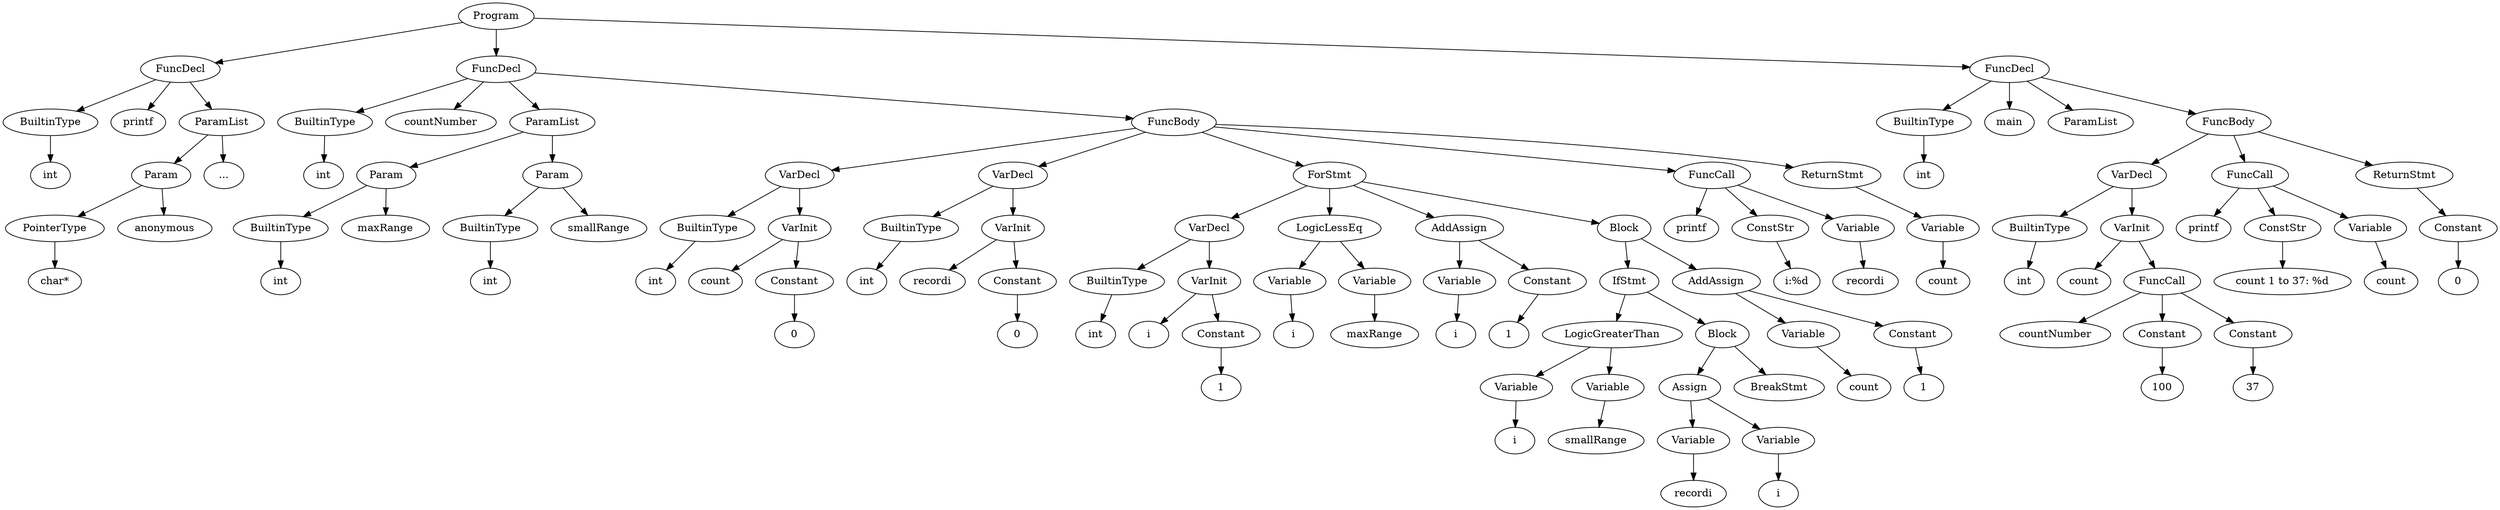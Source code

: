 digraph {
Program [label = Program]
Program -> FuncDecl_4788279536
FuncDecl_4788279536 [label = FuncDecl]
FuncDecl_4788279536 -> BuiltinType_4788279248
BuiltinType_4788279248 [label = BuiltinType]
"int_4788279248" [label = "int"]
BuiltinType_4788279248 -> "int_4788279248"
printf_4788279536[ label = printf]
FuncDecl_4788279536 -> printf_4788279536
FuncDecl_4788279536 -> ParamList_4788279488
ParamList_4788279488 [label = ParamList]
ParamList_4788279488 -> Param_4788279440
Param_4788279440 [label = Param]
Param_4788279440 -> PointerType_4788279376
PointerType_4788279376 [label = PointerType]
"char*_4788279376" [label = "char*"]
PointerType_4788279376 -> "char*_4788279376"
anonymous_4788279440 [label = anonymous]
Param_4788279440 -> anonymous_4788279440
"..._4788279488" [label = "..."]
ParamList_4788279488 -> "..._4788279488"
Program -> FuncDecl_4788282112
FuncDecl_4788282112 [label = FuncDecl]
FuncDecl_4788282112 -> BuiltinType_4788279600
BuiltinType_4788279600 [label = BuiltinType]
"int_4788279600" [label = "int"]
BuiltinType_4788279600 -> "int_4788279600"
countNumber_4788282112[ label = countNumber]
FuncDecl_4788282112 -> countNumber_4788282112
FuncDecl_4788282112 -> ParamList_4788279888
ParamList_4788279888 [label = ParamList]
ParamList_4788279888 -> Param_4788279840
Param_4788279840 [label = Param]
Param_4788279840 -> BuiltinType_4788279696
BuiltinType_4788279696 [label = BuiltinType]
"int_4788279696" [label = "int"]
BuiltinType_4788279696 -> "int_4788279696"
maxRange_4788279840 [label = maxRange]
Param_4788279840 -> maxRange_4788279840
ParamList_4788279888 -> Param_4788280032
Param_4788280032 [label = Param]
Param_4788280032 -> BuiltinType_4788279936
BuiltinType_4788279936 [label = BuiltinType]
"int_4788279936" [label = "int"]
BuiltinType_4788279936 -> "int_4788279936"
smallRange_4788280032 [label = smallRange]
Param_4788280032 -> smallRange_4788280032
FuncDecl_4788282112 -> FuncBody_4787822320
FuncBody_4787822320 [label = FuncBody]
FuncBody_4787822320 -> VarDecl_4788280128
VarDecl_4788280128 [label = VarDecl]
VarDecl_4788280128 -> BuiltinType_4788278800
BuiltinType_4788278800 [label = BuiltinType]
"int_4788278800" [label = "int"]
BuiltinType_4788278800 -> "int_4788278800"
VarDecl_4788280128 -> VarInit_4788280080
VarInit_4788280080 [label = VarInit]
count_4788280080 [label = count]
VarInit_4788280080 -> count_4788280080
VarInit_4788280080 -> Constant_4788278896
Constant_4788278896 [label = Constant]
int_4788278896 [label = "0"]
Constant_4788278896 -> int_4788278896
FuncBody_4787822320 -> VarDecl_4788280400
VarDecl_4788280400 [label = VarDecl]
VarDecl_4788280400 -> BuiltinType_4788280160
BuiltinType_4788280160 [label = BuiltinType]
"int_4788280160" [label = "int"]
BuiltinType_4788280160 -> "int_4788280160"
VarDecl_4788280400 -> VarInit_4788280320
VarInit_4788280320 [label = VarInit]
recordi_4788280320 [label = recordi]
VarInit_4788280320 -> recordi_4788280320
VarInit_4788280320 -> Constant_4788280256
Constant_4788280256 [label = Constant]
int_4788280256 [label = "0"]
Constant_4788280256 -> int_4788280256
FuncBody_4787822320 -> ForStmt_4788281600
ForStmt_4788281600 [label = ForStmt]
ForStmt_4788281600 -> VarDecl_4788280672
VarDecl_4788280672 [label = VarDecl]
VarDecl_4788280672 -> BuiltinType_4788280432
BuiltinType_4788280432 [label = BuiltinType]
"int_4788280432" [label = "int"]
BuiltinType_4788280432 -> "int_4788280432"
VarDecl_4788280672 -> VarInit_4788280592
VarInit_4788280592 [label = VarInit]
i_4788280592 [label = i]
VarInit_4788280592 -> i_4788280592
VarInit_4788280592 -> Constant_4788280528
Constant_4788280528 [label = Constant]
int_4788280528 [label = "1"]
Constant_4788280528 -> int_4788280528
ForStmt_4788281600 -> LogicLessEq_4788280832
LogicLessEq_4788280832 [label = LogicLessEq]
LogicLessEq_4788280832 -> Variable_4788280736
Variable_4788280736 [label = Variable]
i_4788280736 [label = i]
Variable_4788280736 -> i_4788280736
LogicLessEq_4788280832 -> Variable_4788280800
Variable_4788280800 [label = Variable]
maxRange_4788280800 [label = maxRange]
Variable_4788280800 -> maxRange_4788280800
ForStmt_4788281600 -> AddAssign_4788280992
AddAssign_4788280992 [label = AddAssign]
AddAssign_4788280992 -> Variable_4788280896
Variable_4788280896 [label = Variable]
i_4788280896 [label = i]
Variable_4788280896 -> i_4788280896
AddAssign_4788280992 -> Constant_4788280928
Constant_4788280928 [label = Constant]
int_4788280928 [label = "1"]
Constant_4788280928 -> int_4788280928
ForStmt_4788281600 -> Block_4788038240
Block_4788038240 [label = Block]
Block_4788038240 -> IfStmt_4788281440
IfStmt_4788281440 [label = IfStmt]
IfStmt_4788281440 -> LogicGreaterThan_4788281184
LogicGreaterThan_4788281184 [label = LogicGreaterThan]
LogicGreaterThan_4788281184 -> Variable_4788281088
Variable_4788281088 [label = Variable]
i_4788281088 [label = i]
Variable_4788281088 -> i_4788281088
LogicGreaterThan_4788281184 -> Variable_4788281152
Variable_4788281152 [label = Variable]
smallRange_4788281152 [label = smallRange]
Variable_4788281152 -> smallRange_4788281152
IfStmt_4788281440 -> Block_4788043840
Block_4788043840 [label = Block]
Block_4788043840 -> Assign_4788281376
Assign_4788281376 [label = Assign]
Assign_4788281376 -> Variable_4788281280
Variable_4788281280 [label = Variable]
recordi_4788281280 [label = recordi]
Variable_4788281280 -> recordi_4788281280
Assign_4788281376 -> Variable_4788281344
Variable_4788281344 [label = Variable]
i_4788281344 [label = i]
Variable_4788281344 -> i_4788281344
Block_4788043840 -> BreakStmt_4787843232
BreakStmt_4787843232 [label = BreakStmt]
Block_4788038240 -> AddAssign_4788281568
AddAssign_4788281568 [label = AddAssign]
AddAssign_4788281568 -> Variable_4788281472
Variable_4788281472 [label = Variable]
count_4788281472 [label = count]
Variable_4788281472 -> count_4788281472
AddAssign_4788281568 -> Constant_4788281504
Constant_4788281504 [label = Constant]
int_4788281504 [label = "1"]
Constant_4788281504 -> int_4788281504
FuncBody_4787822320 -> FuncCall_4788281936
FuncCall_4788281936 [label = FuncCall]
printf_4788281936[ label = printf]
FuncCall_4788281936 -> printf_4788281936
FuncCall_4788281936 -> ConstStr_4788281744
ConstStr_4788281744 [label = ConstStr]
str_4788281744 [label = "i:%d"]
ConstStr_4788281744 -> str_4788281744
FuncCall_4788281936 -> Variable_4788281904
Variable_4788281904 [label = Variable]
recordi_4788281904 [label = recordi]
Variable_4788281904 -> recordi_4788281904
FuncBody_4787822320 -> ReturnStmt_4788043632
ReturnStmt_4788043632 [label = ReturnStmt]
ReturnStmt_4788043632 -> Variable_4788282016
Variable_4788282016 [label = Variable]
count_4788282016 [label = count]
Variable_4788282016 -> count_4788282016
Program -> FuncDecl_4788283248
FuncDecl_4788283248 [label = FuncDecl]
FuncDecl_4788283248 -> BuiltinType_4788282192
BuiltinType_4788282192 [label = BuiltinType]
"int_4788282192" [label = "int"]
BuiltinType_4788282192 -> "int_4788282192"
main_4788283248[ label = main]
FuncDecl_4788283248 -> main_4788283248
FuncDecl_4788283248 -> ParamList_4788282256
ParamList_4788282256 [label = ParamList]
FuncDecl_4788283248 -> FuncBody_4788283008
FuncBody_4788283008 [label = FuncBody]
FuncBody_4788283008 -> VarDecl_4788282768
VarDecl_4788282768 [label = VarDecl]
VarDecl_4788282768 -> BuiltinType_4788282336
BuiltinType_4788282336 [label = BuiltinType]
"int_4788282336" [label = "int"]
BuiltinType_4788282336 -> "int_4788282336"
VarDecl_4788282768 -> VarInit_4788282688
VarInit_4788282688 [label = VarInit]
count_4788282688 [label = count]
VarInit_4788282688 -> count_4788282688
VarInit_4788282688 -> FuncCall_4788282640
FuncCall_4788282640 [label = FuncCall]
countNumber_4788282640[ label = countNumber]
FuncCall_4788282640 -> countNumber_4788282640
FuncCall_4788282640 -> Constant_4788282464
Constant_4788282464 [label = Constant]
int_4788282464 [label = "100"]
Constant_4788282464 -> int_4788282464
FuncCall_4788282640 -> Constant_4788282560
Constant_4788282560 [label = Constant]
int_4788282560 [label = "37"]
Constant_4788282560 -> int_4788282560
FuncBody_4788283008 -> FuncCall_4788283104
FuncCall_4788283104 [label = FuncCall]
printf_4788283104[ label = printf]
FuncCall_4788283104 -> printf_4788283104
FuncCall_4788283104 -> ConstStr_4788282880
ConstStr_4788282880 [label = ConstStr]
str_4788282880 [label = "count 1 to 37: %d"]
ConstStr_4788282880 -> str_4788282880
FuncCall_4788283104 -> Variable_4788283056
Variable_4788283056 [label = Variable]
count_4788283056 [label = count]
Variable_4788283056 -> count_4788283056
FuncBody_4788283008 -> ReturnStmt_4788282800
ReturnStmt_4788282800 [label = ReturnStmt]
ReturnStmt_4788282800 -> Constant_4788283152
Constant_4788283152 [label = Constant]
int_4788283152 [label = "0"]
Constant_4788283152 -> int_4788283152
}
